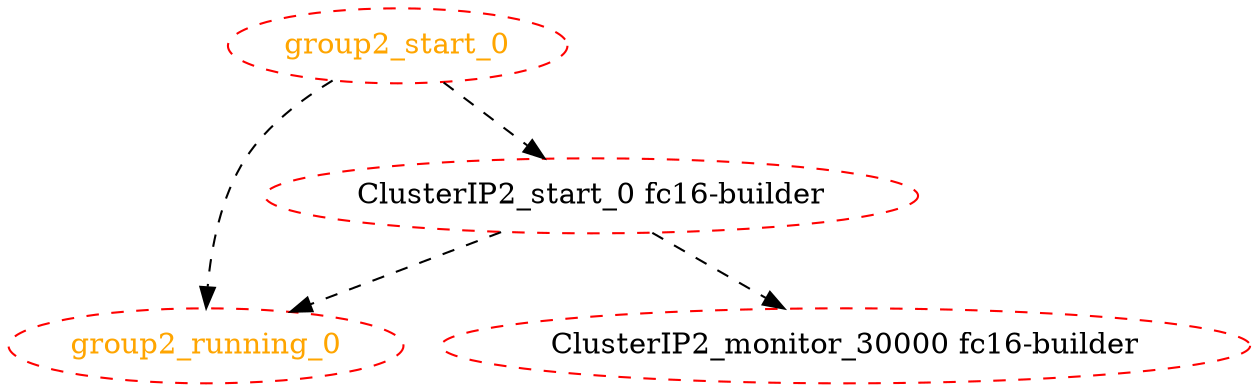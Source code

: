  digraph "g" {
"group2_running_0" [ style=dashed color="red" fontcolor="orange"]
"group2_start_0" [ style=dashed color="red" fontcolor="orange"]
"ClusterIP2_monitor_30000 fc16-builder" [ style=dashed color="red" fontcolor="black"]
"ClusterIP2_start_0 fc16-builder" [ style=dashed color="red" fontcolor="black"]
"ClusterIP2_start_0 fc16-builder" -> "group2_running_0" [ style = dashed]
"group2_start_0" -> "group2_running_0" [ style = dashed]
"ClusterIP2_start_0 fc16-builder" -> "ClusterIP2_monitor_30000 fc16-builder" [ style = dashed]
"group2_start_0" -> "ClusterIP2_start_0 fc16-builder" [ style = dashed]
}
